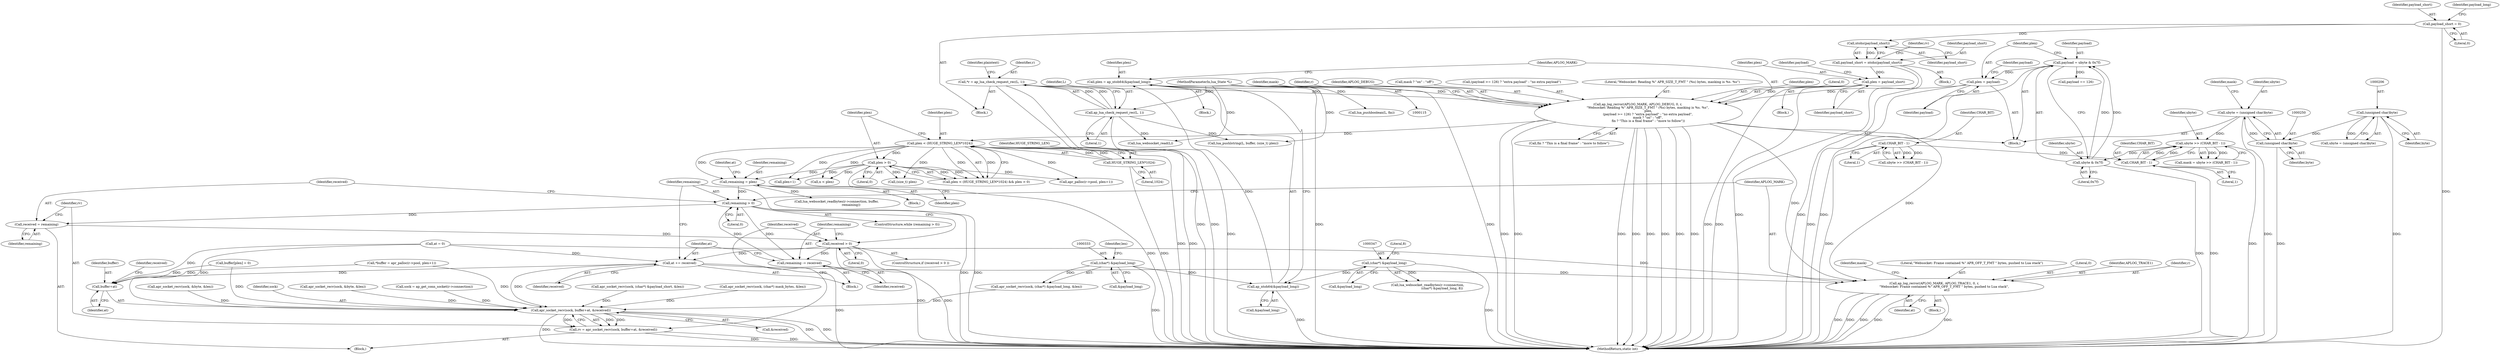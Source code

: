 digraph "0_httpd_643f0fcf3b8ab09a68f0ecd2aa37aafeda3e63ef@API" {
"1000462" [label="(Call,remaining > 0)"];
"1000435" [label="(Call,remaining = plen)"];
"1000425" [label="(Call,plen < (HUGE_STRING_LEN*1024))"];
"1000365" [label="(Call,ap_log_rerror(APLOG_MARK, APLOG_DEBUG, 0, r, \n                    \"Websocket: Reading %\" APR_SIZE_T_FMT \" (%s) bytes, masking is %s. %s\", \n                    plen,\n                    (payload >= 126) ? \"extra payload\" : \"no extra payload\", \n                    mask ? \"on\" : \"off\", \n                    fin ? \"This is a final frame\" : \"more to follow\"))"];
"1000144" [label="(Call,*r = ap_lua_check_request_rec(L, 1))"];
"1000146" [label="(Call,ap_lua_check_request_rec(L, 1))"];
"1000116" [label="(MethodParameterIn,lua_State *L)"];
"1000356" [label="(Call,plen = ap_ntoh64(&payload_long))"];
"1000358" [label="(Call,ap_ntoh64(&payload_long))"];
"1000332" [label="(Call,(char*) &payload_long)"];
"1000346" [label="(Call,(char*) &payload_long)"];
"1000310" [label="(Call,plen = payload_short)"];
"1000301" [label="(Call,payload_short = ntohs(payload_short))"];
"1000303" [label="(Call,ntohs(payload_short))"];
"1000133" [label="(Call,payload_short = 0)"];
"1000264" [label="(Call,plen = payload)"];
"1000259" [label="(Call,payload = ubyte & 0x7f)"];
"1000261" [label="(Call,ubyte & 0x7f)"];
"1000254" [label="(Call,ubyte >> (CHAR_BIT - 1))"];
"1000247" [label="(Call,ubyte = (unsigned char)byte)"];
"1000249" [label="(Call,(unsigned char)byte)"];
"1000205" [label="(Call,(unsigned char)byte)"];
"1000256" [label="(Call,CHAR_BIT - 1)"];
"1000212" [label="(Call,CHAR_BIT - 1)"];
"1000427" [label="(Call,HUGE_STRING_LEN*1024)"];
"1000430" [label="(Call,plen > 0)"];
"1000483" [label="(Call,remaining -= received)"];
"1000479" [label="(Call,received > 0)"];
"1000466" [label="(Call,received = remaining)"];
"1000462" [label="(Call,remaining > 0)"];
"1000486" [label="(Call,at += received)"];
"1000471" [label="(Call,apr_socket_recv(sock, buffer+at, &received))"];
"1000469" [label="(Call,rv = apr_socket_recv(sock, buffer+at, &received))"];
"1000473" [label="(Call,buffer+at)"];
"1000489" [label="(Call,ap_log_rerror(APLOG_MARK, APLOG_TRACE1, 0, r, \n                    \"Websocket: Frame contained %\" APR_OFF_T_FMT \" bytes, pushed to Lua stack\", \n                        at))"];
"1000249" [label="(Call,(unsigned char)byte)"];
"1000365" [label="(Call,ap_log_rerror(APLOG_MARK, APLOG_DEBUG, 0, r, \n                    \"Websocket: Reading %\" APR_SIZE_T_FMT \" (%s) bytes, masking is %s. %s\", \n                    plen,\n                    (payload >= 126) ? \"extra payload\" : \"no extra payload\", \n                    mask ? \"on\" : \"off\", \n                    fin ? \"This is a final frame\" : \"more to follow\"))"];
"1000494" [label="(Literal,\"Websocket: Frame contained %\" APR_OFF_T_FMT \" bytes, pushed to Lua stack\")"];
"1000265" [label="(Identifier,plen)"];
"1000382" [label="(Call,fin ? \"This is a final frame\" : \"more to follow\")"];
"1000482" [label="(Block,)"];
"1000453" [label="(Call,buffer[plen] = 0)"];
"1000117" [label="(Block,)"];
"1000477" [label="(Identifier,received)"];
"1000464" [label="(Literal,0)"];
"1000469" [label="(Call,rv = apr_socket_recv(sock, buffer+at, &received))"];
"1000371" [label="(Identifier,plen)"];
"1000475" [label="(Identifier,at)"];
"1000207" [label="(Identifier,byte)"];
"1000500" [label="(Call,lua_websocket_readbytes(r->connection, buffer, \n                            remaining))"];
"1000528" [label="(Call,lua_pushlstring(L, buffer, (size_t) plen))"];
"1000304" [label="(Identifier,payload_short)"];
"1000254" [label="(Call,ubyte >> (CHAR_BIT - 1))"];
"1000487" [label="(Identifier,at)"];
"1000495" [label="(Identifier,at)"];
"1000176" [label="(Call,apr_socket_recv(sock, &byte, &len))"];
"1000485" [label="(Identifier,received)"];
"1000470" [label="(Identifier,rv)"];
"1000492" [label="(Literal,0)"];
"1000271" [label="(Block,)"];
"1000134" [label="(Identifier,payload_short)"];
"1000330" [label="(Call,apr_socket_recv(sock, (char*) &payload_long, &len))"];
"1000444" [label="(Call,*buffer = apr_palloc(r->pool, plen+1))"];
"1000491" [label="(Identifier,APLOG_TRACE1)"];
"1000436" [label="(Identifier,remaining)"];
"1000309" [label="(Block,)"];
"1000433" [label="(Block,)"];
"1000116" [label="(MethodParameterIn,lua_State *L)"];
"1000307" [label="(Identifier,rv)"];
"1000466" [label="(Call,received = remaining)"];
"1000479" [label="(Call,received > 0)"];
"1000437" [label="(Identifier,plen)"];
"1000513" [label="(Call,n < plen)"];
"1000359" [label="(Call,&payload_long)"];
"1000302" [label="(Identifier,payload_short)"];
"1000461" [label="(ControlStructure,while (remaining > 0))"];
"1000435" [label="(Call,remaining = plen)"];
"1000478" [label="(ControlStructure,if (received > 0 ))"];
"1000356" [label="(Call,plen = ap_ntoh64(&payload_long))"];
"1000144" [label="(Call,*r = ap_lua_check_request_rec(L, 1))"];
"1000266" [label="(Identifier,payload)"];
"1000212" [label="(Call,CHAR_BIT - 1)"];
"1000205" [label="(Call,(unsigned char)byte)"];
"1000256" [label="(Call,CHAR_BIT - 1)"];
"1000311" [label="(Identifier,plen)"];
"1000253" [label="(Identifier,mask)"];
"1000319" [label="(Identifier,payload)"];
"1000255" [label="(Identifier,ubyte)"];
"1000428" [label="(Identifier,HUGE_STRING_LEN)"];
"1000432" [label="(Literal,0)"];
"1000531" [label="(Call,(size_t) plen)"];
"1000346" [label="(Call,(char*) &payload_long)"];
"1000147" [label="(Identifier,L)"];
"1000483" [label="(Call,remaining -= received)"];
"1000150" [label="(Identifier,plaintext)"];
"1000370" [label="(Literal,\"Websocket: Reading %\" APR_SIZE_T_FMT \" (%s) bytes, masking is %s. %s\")"];
"1000450" [label="(Call,plen+1)"];
"1000366" [label="(Identifier,APLOG_MARK)"];
"1000493" [label="(Identifier,r)"];
"1000246" [label="(Block,)"];
"1000165" [label="(Call,sock = ap_get_conn_socket(r->connection))"];
"1000259" [label="(Call,payload = ubyte & 0x7f)"];
"1000481" [label="(Literal,0)"];
"1000280" [label="(Call,apr_socket_recv(sock, (char*) &payload_short, &len))"];
"1000357" [label="(Identifier,plen)"];
"1000430" [label="(Call,plen > 0)"];
"1000474" [label="(Identifier,buffer)"];
"1000446" [label="(Call,apr_palloc(r->pool, plen+1))"];
"1000488" [label="(Identifier,received)"];
"1000268" [label="(Call,payload == 126)"];
"1000312" [label="(Identifier,payload_short)"];
"1000463" [label="(Identifier,remaining)"];
"1000507" [label="(Identifier,mask)"];
"1000368" [label="(Literal,0)"];
"1000355" [label="(Block,)"];
"1000486" [label="(Call,at += received)"];
"1000332" [label="(Call,(char*) &payload_long)"];
"1000264" [label="(Call,plen = payload)"];
"1000425" [label="(Call,plen < (HUGE_STRING_LEN*1024))"];
"1000426" [label="(Identifier,plen)"];
"1000133" [label="(Call,payload_short = 0)"];
"1000431" [label="(Identifier,plen)"];
"1000387" [label="(Identifier,mask)"];
"1000342" [label="(Call,lua_websocket_readbytes(r->connection, \n                            (char*) &payload_long, 8))"];
"1000257" [label="(Identifier,CHAR_BIT)"];
"1000263" [label="(Literal,0x7f)"];
"1000489" [label="(Call,ap_log_rerror(APLOG_MARK, APLOG_TRACE1, 0, r, \n                    \"Websocket: Frame contained %\" APR_OFF_T_FMT \" bytes, pushed to Lua stack\", \n                        at))"];
"1000310" [label="(Call,plen = payload_short)"];
"1000348" [label="(Call,&payload_long)"];
"1000210" [label="(Call,ubyte >> (CHAR_BIT - 1))"];
"1000334" [label="(Call,&payload_long)"];
"1000214" [label="(Literal,1)"];
"1000203" [label="(Call,ubyte = (unsigned char)byte)"];
"1000252" [label="(Call,mask = ubyte >> (CHAR_BIT - 1))"];
"1000462" [label="(Call,remaining > 0)"];
"1000397" [label="(Call,apr_socket_recv(sock, (char*) mask_bytes, &len))"];
"1000248" [label="(Identifier,ubyte)"];
"1000429" [label="(Literal,1024)"];
"1000460" [label="(Block,)"];
"1000146" [label="(Call,ap_lua_check_request_rec(L, 1))"];
"1000468" [label="(Identifier,remaining)"];
"1000471" [label="(Call,apr_socket_recv(sock, buffer+at, &received))"];
"1000247" [label="(Call,ubyte = (unsigned char)byte)"];
"1000563" [label="(Call,lua_websocket_read(L))"];
"1000476" [label="(Call,&received)"];
"1000138" [label="(Identifier,payload_long)"];
"1000145" [label="(Identifier,r)"];
"1000465" [label="(Block,)"];
"1000303" [label="(Call,ntohs(payload_short))"];
"1000251" [label="(Identifier,byte)"];
"1000225" [label="(Call,apr_socket_recv(sock, &byte, &len))"];
"1000369" [label="(Identifier,r)"];
"1000213" [label="(Identifier,CHAR_BIT)"];
"1000258" [label="(Literal,1)"];
"1000534" [label="(Call,lua_pushboolean(L, fin))"];
"1000440" [label="(Call,at = 0)"];
"1000135" [label="(Literal,0)"];
"1000480" [label="(Identifier,received)"];
"1000424" [label="(Call,plen < (HUGE_STRING_LEN*1024) && plen > 0)"];
"1000427" [label="(Call,HUGE_STRING_LEN*1024)"];
"1000260" [label="(Identifier,payload)"];
"1000262" [label="(Identifier,ubyte)"];
"1000301" [label="(Call,payload_short = ntohs(payload_short))"];
"1000441" [label="(Identifier,at)"];
"1000367" [label="(Identifier,APLOG_DEBUG)"];
"1000269" [label="(Identifier,payload)"];
"1000467" [label="(Identifier,received)"];
"1000350" [label="(Literal,8)"];
"1000378" [label="(Call,mask ? \"on\" : \"off\")"];
"1000358" [label="(Call,ap_ntoh64(&payload_long))"];
"1000472" [label="(Identifier,sock)"];
"1000372" [label="(Call,(payload >= 126) ? \"extra payload\" : \"no extra payload\")"];
"1000337" [label="(Identifier,len)"];
"1000261" [label="(Call,ubyte & 0x7f)"];
"1000148" [label="(Literal,1)"];
"1000484" [label="(Identifier,remaining)"];
"1000567" [label="(MethodReturn,static int)"];
"1000473" [label="(Call,buffer+at)"];
"1000490" [label="(Identifier,APLOG_MARK)"];
"1000462" -> "1000461"  [label="AST: "];
"1000462" -> "1000464"  [label="CFG: "];
"1000463" -> "1000462"  [label="AST: "];
"1000464" -> "1000462"  [label="AST: "];
"1000467" -> "1000462"  [label="CFG: "];
"1000490" -> "1000462"  [label="CFG: "];
"1000462" -> "1000567"  [label="DDG: "];
"1000462" -> "1000567"  [label="DDG: "];
"1000435" -> "1000462"  [label="DDG: "];
"1000483" -> "1000462"  [label="DDG: "];
"1000462" -> "1000466"  [label="DDG: "];
"1000462" -> "1000483"  [label="DDG: "];
"1000435" -> "1000433"  [label="AST: "];
"1000435" -> "1000437"  [label="CFG: "];
"1000436" -> "1000435"  [label="AST: "];
"1000437" -> "1000435"  [label="AST: "];
"1000441" -> "1000435"  [label="CFG: "];
"1000425" -> "1000435"  [label="DDG: "];
"1000430" -> "1000435"  [label="DDG: "];
"1000435" -> "1000500"  [label="DDG: "];
"1000425" -> "1000424"  [label="AST: "];
"1000425" -> "1000427"  [label="CFG: "];
"1000426" -> "1000425"  [label="AST: "];
"1000427" -> "1000425"  [label="AST: "];
"1000431" -> "1000425"  [label="CFG: "];
"1000424" -> "1000425"  [label="CFG: "];
"1000425" -> "1000567"  [label="DDG: "];
"1000425" -> "1000567"  [label="DDG: "];
"1000425" -> "1000424"  [label="DDG: "];
"1000425" -> "1000424"  [label="DDG: "];
"1000365" -> "1000425"  [label="DDG: "];
"1000427" -> "1000425"  [label="DDG: "];
"1000427" -> "1000425"  [label="DDG: "];
"1000425" -> "1000430"  [label="DDG: "];
"1000425" -> "1000446"  [label="DDG: "];
"1000425" -> "1000450"  [label="DDG: "];
"1000425" -> "1000513"  [label="DDG: "];
"1000425" -> "1000531"  [label="DDG: "];
"1000365" -> "1000246"  [label="AST: "];
"1000365" -> "1000382"  [label="CFG: "];
"1000366" -> "1000365"  [label="AST: "];
"1000367" -> "1000365"  [label="AST: "];
"1000368" -> "1000365"  [label="AST: "];
"1000369" -> "1000365"  [label="AST: "];
"1000370" -> "1000365"  [label="AST: "];
"1000371" -> "1000365"  [label="AST: "];
"1000372" -> "1000365"  [label="AST: "];
"1000378" -> "1000365"  [label="AST: "];
"1000382" -> "1000365"  [label="AST: "];
"1000387" -> "1000365"  [label="CFG: "];
"1000365" -> "1000567"  [label="DDG: "];
"1000365" -> "1000567"  [label="DDG: "];
"1000365" -> "1000567"  [label="DDG: "];
"1000365" -> "1000567"  [label="DDG: "];
"1000365" -> "1000567"  [label="DDG: "];
"1000365" -> "1000567"  [label="DDG: "];
"1000365" -> "1000567"  [label="DDG: "];
"1000365" -> "1000567"  [label="DDG: "];
"1000144" -> "1000365"  [label="DDG: "];
"1000356" -> "1000365"  [label="DDG: "];
"1000310" -> "1000365"  [label="DDG: "];
"1000264" -> "1000365"  [label="DDG: "];
"1000365" -> "1000489"  [label="DDG: "];
"1000365" -> "1000489"  [label="DDG: "];
"1000144" -> "1000117"  [label="AST: "];
"1000144" -> "1000146"  [label="CFG: "];
"1000145" -> "1000144"  [label="AST: "];
"1000146" -> "1000144"  [label="AST: "];
"1000150" -> "1000144"  [label="CFG: "];
"1000144" -> "1000567"  [label="DDG: "];
"1000144" -> "1000567"  [label="DDG: "];
"1000146" -> "1000144"  [label="DDG: "];
"1000146" -> "1000144"  [label="DDG: "];
"1000146" -> "1000148"  [label="CFG: "];
"1000147" -> "1000146"  [label="AST: "];
"1000148" -> "1000146"  [label="AST: "];
"1000146" -> "1000567"  [label="DDG: "];
"1000116" -> "1000146"  [label="DDG: "];
"1000146" -> "1000528"  [label="DDG: "];
"1000146" -> "1000563"  [label="DDG: "];
"1000116" -> "1000115"  [label="AST: "];
"1000116" -> "1000567"  [label="DDG: "];
"1000116" -> "1000528"  [label="DDG: "];
"1000116" -> "1000534"  [label="DDG: "];
"1000116" -> "1000563"  [label="DDG: "];
"1000356" -> "1000355"  [label="AST: "];
"1000356" -> "1000358"  [label="CFG: "];
"1000357" -> "1000356"  [label="AST: "];
"1000358" -> "1000356"  [label="AST: "];
"1000366" -> "1000356"  [label="CFG: "];
"1000356" -> "1000567"  [label="DDG: "];
"1000358" -> "1000356"  [label="DDG: "];
"1000358" -> "1000359"  [label="CFG: "];
"1000359" -> "1000358"  [label="AST: "];
"1000358" -> "1000567"  [label="DDG: "];
"1000332" -> "1000358"  [label="DDG: "];
"1000346" -> "1000358"  [label="DDG: "];
"1000332" -> "1000330"  [label="AST: "];
"1000332" -> "1000334"  [label="CFG: "];
"1000333" -> "1000332"  [label="AST: "];
"1000334" -> "1000332"  [label="AST: "];
"1000337" -> "1000332"  [label="CFG: "];
"1000332" -> "1000567"  [label="DDG: "];
"1000332" -> "1000330"  [label="DDG: "];
"1000346" -> "1000342"  [label="AST: "];
"1000346" -> "1000348"  [label="CFG: "];
"1000347" -> "1000346"  [label="AST: "];
"1000348" -> "1000346"  [label="AST: "];
"1000350" -> "1000346"  [label="CFG: "];
"1000346" -> "1000567"  [label="DDG: "];
"1000346" -> "1000342"  [label="DDG: "];
"1000310" -> "1000309"  [label="AST: "];
"1000310" -> "1000312"  [label="CFG: "];
"1000311" -> "1000310"  [label="AST: "];
"1000312" -> "1000310"  [label="AST: "];
"1000319" -> "1000310"  [label="CFG: "];
"1000310" -> "1000567"  [label="DDG: "];
"1000310" -> "1000567"  [label="DDG: "];
"1000301" -> "1000310"  [label="DDG: "];
"1000301" -> "1000271"  [label="AST: "];
"1000301" -> "1000303"  [label="CFG: "];
"1000302" -> "1000301"  [label="AST: "];
"1000303" -> "1000301"  [label="AST: "];
"1000307" -> "1000301"  [label="CFG: "];
"1000301" -> "1000567"  [label="DDG: "];
"1000301" -> "1000567"  [label="DDG: "];
"1000303" -> "1000301"  [label="DDG: "];
"1000303" -> "1000304"  [label="CFG: "];
"1000304" -> "1000303"  [label="AST: "];
"1000133" -> "1000303"  [label="DDG: "];
"1000133" -> "1000117"  [label="AST: "];
"1000133" -> "1000135"  [label="CFG: "];
"1000134" -> "1000133"  [label="AST: "];
"1000135" -> "1000133"  [label="AST: "];
"1000138" -> "1000133"  [label="CFG: "];
"1000133" -> "1000567"  [label="DDG: "];
"1000264" -> "1000246"  [label="AST: "];
"1000264" -> "1000266"  [label="CFG: "];
"1000265" -> "1000264"  [label="AST: "];
"1000266" -> "1000264"  [label="AST: "];
"1000269" -> "1000264"  [label="CFG: "];
"1000264" -> "1000567"  [label="DDG: "];
"1000259" -> "1000264"  [label="DDG: "];
"1000259" -> "1000246"  [label="AST: "];
"1000259" -> "1000261"  [label="CFG: "];
"1000260" -> "1000259"  [label="AST: "];
"1000261" -> "1000259"  [label="AST: "];
"1000265" -> "1000259"  [label="CFG: "];
"1000259" -> "1000567"  [label="DDG: "];
"1000261" -> "1000259"  [label="DDG: "];
"1000261" -> "1000259"  [label="DDG: "];
"1000259" -> "1000268"  [label="DDG: "];
"1000261" -> "1000263"  [label="CFG: "];
"1000262" -> "1000261"  [label="AST: "];
"1000263" -> "1000261"  [label="AST: "];
"1000261" -> "1000567"  [label="DDG: "];
"1000254" -> "1000261"  [label="DDG: "];
"1000254" -> "1000252"  [label="AST: "];
"1000254" -> "1000256"  [label="CFG: "];
"1000255" -> "1000254"  [label="AST: "];
"1000256" -> "1000254"  [label="AST: "];
"1000252" -> "1000254"  [label="CFG: "];
"1000254" -> "1000567"  [label="DDG: "];
"1000254" -> "1000252"  [label="DDG: "];
"1000254" -> "1000252"  [label="DDG: "];
"1000247" -> "1000254"  [label="DDG: "];
"1000256" -> "1000254"  [label="DDG: "];
"1000256" -> "1000254"  [label="DDG: "];
"1000247" -> "1000246"  [label="AST: "];
"1000247" -> "1000249"  [label="CFG: "];
"1000248" -> "1000247"  [label="AST: "];
"1000249" -> "1000247"  [label="AST: "];
"1000253" -> "1000247"  [label="CFG: "];
"1000247" -> "1000567"  [label="DDG: "];
"1000249" -> "1000247"  [label="DDG: "];
"1000249" -> "1000251"  [label="CFG: "];
"1000250" -> "1000249"  [label="AST: "];
"1000251" -> "1000249"  [label="AST: "];
"1000249" -> "1000567"  [label="DDG: "];
"1000205" -> "1000249"  [label="DDG: "];
"1000205" -> "1000203"  [label="AST: "];
"1000205" -> "1000207"  [label="CFG: "];
"1000206" -> "1000205"  [label="AST: "];
"1000207" -> "1000205"  [label="AST: "];
"1000203" -> "1000205"  [label="CFG: "];
"1000205" -> "1000567"  [label="DDG: "];
"1000205" -> "1000203"  [label="DDG: "];
"1000256" -> "1000258"  [label="CFG: "];
"1000257" -> "1000256"  [label="AST: "];
"1000258" -> "1000256"  [label="AST: "];
"1000256" -> "1000567"  [label="DDG: "];
"1000212" -> "1000256"  [label="DDG: "];
"1000212" -> "1000210"  [label="AST: "];
"1000212" -> "1000214"  [label="CFG: "];
"1000213" -> "1000212"  [label="AST: "];
"1000214" -> "1000212"  [label="AST: "];
"1000210" -> "1000212"  [label="CFG: "];
"1000212" -> "1000567"  [label="DDG: "];
"1000212" -> "1000210"  [label="DDG: "];
"1000212" -> "1000210"  [label="DDG: "];
"1000427" -> "1000429"  [label="CFG: "];
"1000428" -> "1000427"  [label="AST: "];
"1000429" -> "1000427"  [label="AST: "];
"1000427" -> "1000567"  [label="DDG: "];
"1000430" -> "1000424"  [label="AST: "];
"1000430" -> "1000432"  [label="CFG: "];
"1000431" -> "1000430"  [label="AST: "];
"1000432" -> "1000430"  [label="AST: "];
"1000424" -> "1000430"  [label="CFG: "];
"1000430" -> "1000567"  [label="DDG: "];
"1000430" -> "1000424"  [label="DDG: "];
"1000430" -> "1000424"  [label="DDG: "];
"1000430" -> "1000446"  [label="DDG: "];
"1000430" -> "1000450"  [label="DDG: "];
"1000430" -> "1000513"  [label="DDG: "];
"1000430" -> "1000531"  [label="DDG: "];
"1000483" -> "1000482"  [label="AST: "];
"1000483" -> "1000485"  [label="CFG: "];
"1000484" -> "1000483"  [label="AST: "];
"1000485" -> "1000483"  [label="AST: "];
"1000487" -> "1000483"  [label="CFG: "];
"1000479" -> "1000483"  [label="DDG: "];
"1000479" -> "1000478"  [label="AST: "];
"1000479" -> "1000481"  [label="CFG: "];
"1000480" -> "1000479"  [label="AST: "];
"1000481" -> "1000479"  [label="AST: "];
"1000463" -> "1000479"  [label="CFG: "];
"1000484" -> "1000479"  [label="CFG: "];
"1000479" -> "1000567"  [label="DDG: "];
"1000479" -> "1000567"  [label="DDG: "];
"1000466" -> "1000479"  [label="DDG: "];
"1000479" -> "1000486"  [label="DDG: "];
"1000466" -> "1000465"  [label="AST: "];
"1000466" -> "1000468"  [label="CFG: "];
"1000467" -> "1000466"  [label="AST: "];
"1000468" -> "1000466"  [label="AST: "];
"1000470" -> "1000466"  [label="CFG: "];
"1000486" -> "1000482"  [label="AST: "];
"1000486" -> "1000488"  [label="CFG: "];
"1000487" -> "1000486"  [label="AST: "];
"1000488" -> "1000486"  [label="AST: "];
"1000463" -> "1000486"  [label="CFG: "];
"1000486" -> "1000567"  [label="DDG: "];
"1000486" -> "1000471"  [label="DDG: "];
"1000486" -> "1000473"  [label="DDG: "];
"1000440" -> "1000486"  [label="DDG: "];
"1000486" -> "1000489"  [label="DDG: "];
"1000471" -> "1000469"  [label="AST: "];
"1000471" -> "1000476"  [label="CFG: "];
"1000472" -> "1000471"  [label="AST: "];
"1000473" -> "1000471"  [label="AST: "];
"1000476" -> "1000471"  [label="AST: "];
"1000469" -> "1000471"  [label="CFG: "];
"1000471" -> "1000567"  [label="DDG: "];
"1000471" -> "1000567"  [label="DDG: "];
"1000471" -> "1000567"  [label="DDG: "];
"1000471" -> "1000469"  [label="DDG: "];
"1000471" -> "1000469"  [label="DDG: "];
"1000471" -> "1000469"  [label="DDG: "];
"1000330" -> "1000471"  [label="DDG: "];
"1000397" -> "1000471"  [label="DDG: "];
"1000225" -> "1000471"  [label="DDG: "];
"1000165" -> "1000471"  [label="DDG: "];
"1000280" -> "1000471"  [label="DDG: "];
"1000176" -> "1000471"  [label="DDG: "];
"1000444" -> "1000471"  [label="DDG: "];
"1000453" -> "1000471"  [label="DDG: "];
"1000440" -> "1000471"  [label="DDG: "];
"1000469" -> "1000465"  [label="AST: "];
"1000470" -> "1000469"  [label="AST: "];
"1000480" -> "1000469"  [label="CFG: "];
"1000469" -> "1000567"  [label="DDG: "];
"1000469" -> "1000567"  [label="DDG: "];
"1000473" -> "1000475"  [label="CFG: "];
"1000474" -> "1000473"  [label="AST: "];
"1000475" -> "1000473"  [label="AST: "];
"1000477" -> "1000473"  [label="CFG: "];
"1000444" -> "1000473"  [label="DDG: "];
"1000453" -> "1000473"  [label="DDG: "];
"1000440" -> "1000473"  [label="DDG: "];
"1000489" -> "1000460"  [label="AST: "];
"1000489" -> "1000495"  [label="CFG: "];
"1000490" -> "1000489"  [label="AST: "];
"1000491" -> "1000489"  [label="AST: "];
"1000492" -> "1000489"  [label="AST: "];
"1000493" -> "1000489"  [label="AST: "];
"1000494" -> "1000489"  [label="AST: "];
"1000495" -> "1000489"  [label="AST: "];
"1000507" -> "1000489"  [label="CFG: "];
"1000489" -> "1000567"  [label="DDG: "];
"1000489" -> "1000567"  [label="DDG: "];
"1000489" -> "1000567"  [label="DDG: "];
"1000489" -> "1000567"  [label="DDG: "];
"1000489" -> "1000567"  [label="DDG: "];
"1000440" -> "1000489"  [label="DDG: "];
}
